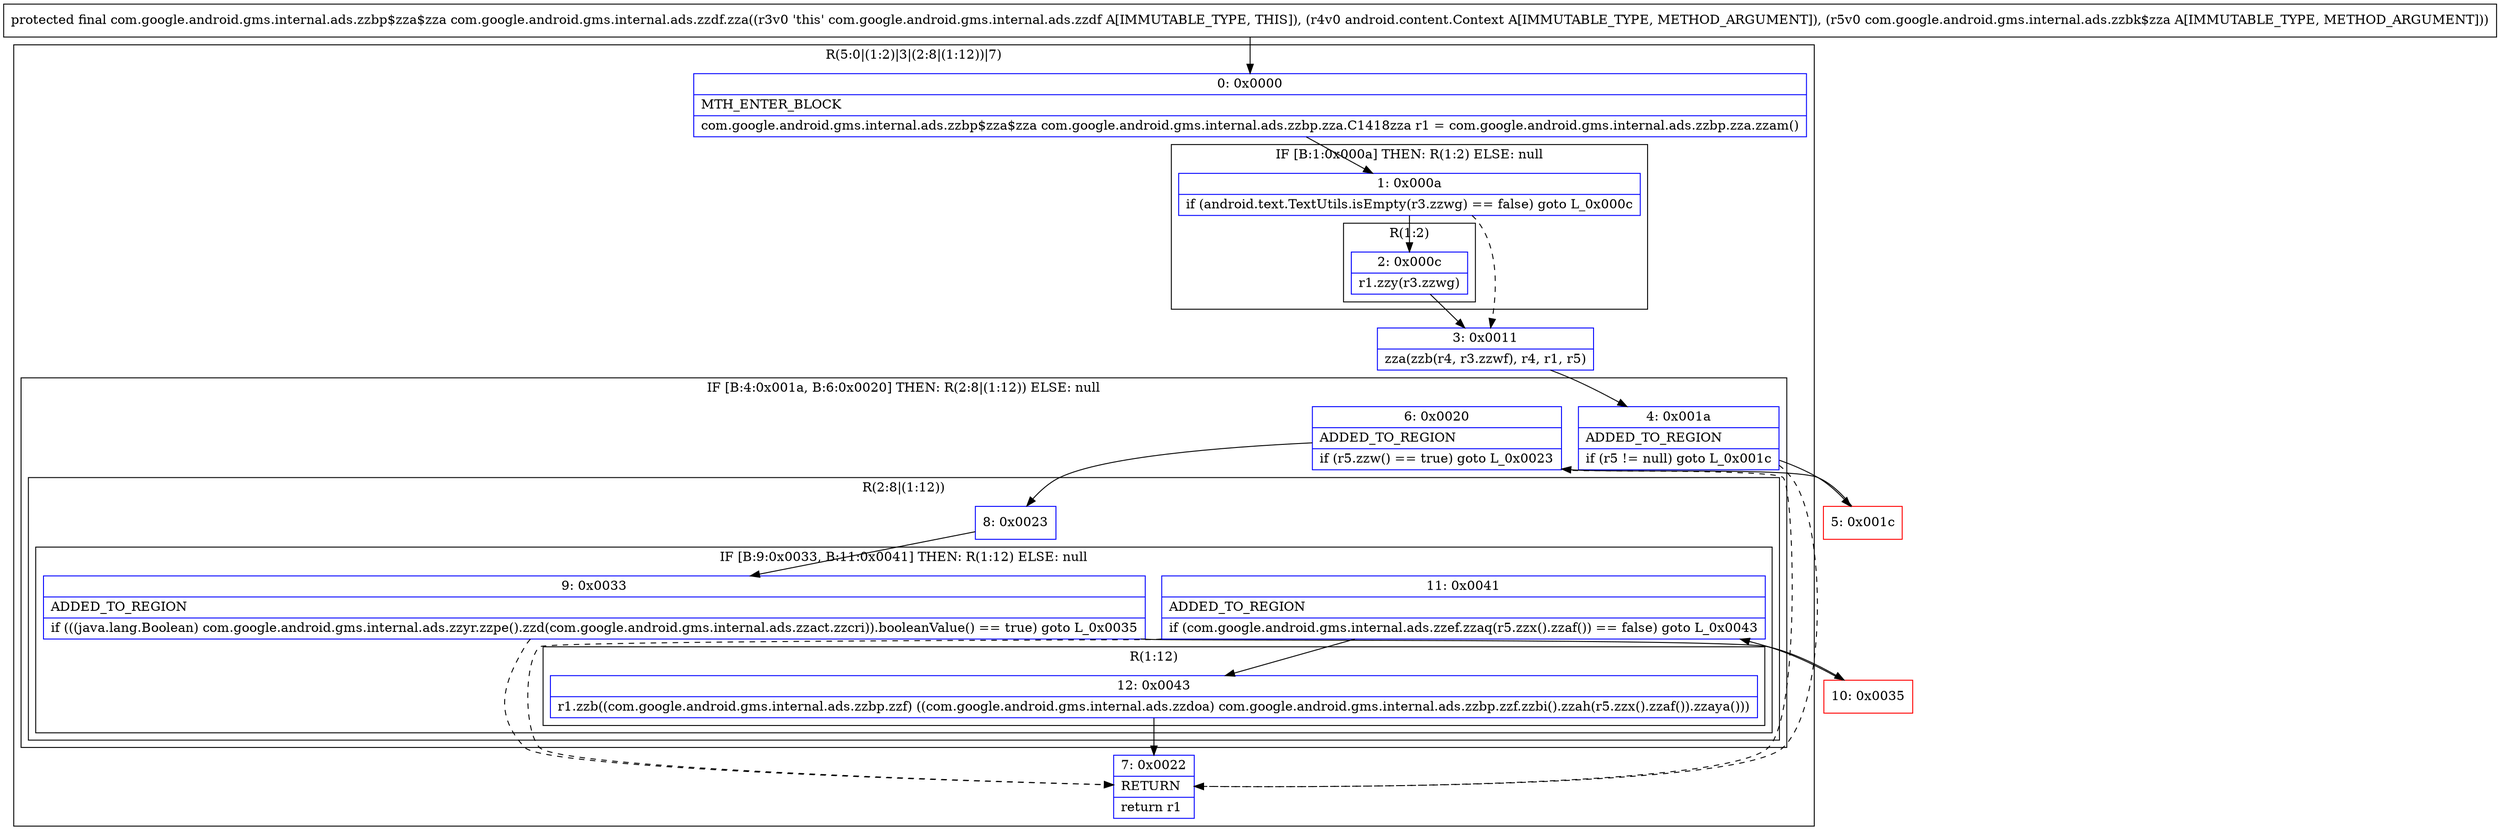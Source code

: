 digraph "CFG forcom.google.android.gms.internal.ads.zzdf.zza(Landroid\/content\/Context;Lcom\/google\/android\/gms\/internal\/ads\/zzbk$zza;)Lcom\/google\/android\/gms\/internal\/ads\/zzbp$zza$zza;" {
subgraph cluster_Region_1460604500 {
label = "R(5:0|(1:2)|3|(2:8|(1:12))|7)";
node [shape=record,color=blue];
Node_0 [shape=record,label="{0\:\ 0x0000|MTH_ENTER_BLOCK\l|com.google.android.gms.internal.ads.zzbp$zza$zza com.google.android.gms.internal.ads.zzbp.zza.C1418zza r1 = com.google.android.gms.internal.ads.zzbp.zza.zzam()\l}"];
subgraph cluster_IfRegion_1480291492 {
label = "IF [B:1:0x000a] THEN: R(1:2) ELSE: null";
node [shape=record,color=blue];
Node_1 [shape=record,label="{1\:\ 0x000a|if (android.text.TextUtils.isEmpty(r3.zzwg) == false) goto L_0x000c\l}"];
subgraph cluster_Region_854803314 {
label = "R(1:2)";
node [shape=record,color=blue];
Node_2 [shape=record,label="{2\:\ 0x000c|r1.zzy(r3.zzwg)\l}"];
}
}
Node_3 [shape=record,label="{3\:\ 0x0011|zza(zzb(r4, r3.zzwf), r4, r1, r5)\l}"];
subgraph cluster_IfRegion_1722262674 {
label = "IF [B:4:0x001a, B:6:0x0020] THEN: R(2:8|(1:12)) ELSE: null";
node [shape=record,color=blue];
Node_4 [shape=record,label="{4\:\ 0x001a|ADDED_TO_REGION\l|if (r5 != null) goto L_0x001c\l}"];
Node_6 [shape=record,label="{6\:\ 0x0020|ADDED_TO_REGION\l|if (r5.zzw() == true) goto L_0x0023\l}"];
subgraph cluster_Region_845435815 {
label = "R(2:8|(1:12))";
node [shape=record,color=blue];
Node_8 [shape=record,label="{8\:\ 0x0023}"];
subgraph cluster_IfRegion_1997029180 {
label = "IF [B:9:0x0033, B:11:0x0041] THEN: R(1:12) ELSE: null";
node [shape=record,color=blue];
Node_9 [shape=record,label="{9\:\ 0x0033|ADDED_TO_REGION\l|if (((java.lang.Boolean) com.google.android.gms.internal.ads.zzyr.zzpe().zzd(com.google.android.gms.internal.ads.zzact.zzcri)).booleanValue() == true) goto L_0x0035\l}"];
Node_11 [shape=record,label="{11\:\ 0x0041|ADDED_TO_REGION\l|if (com.google.android.gms.internal.ads.zzef.zzaq(r5.zzx().zzaf()) == false) goto L_0x0043\l}"];
subgraph cluster_Region_979603353 {
label = "R(1:12)";
node [shape=record,color=blue];
Node_12 [shape=record,label="{12\:\ 0x0043|r1.zzb((com.google.android.gms.internal.ads.zzbp.zzf) ((com.google.android.gms.internal.ads.zzdoa) com.google.android.gms.internal.ads.zzbp.zzf.zzbi().zzah(r5.zzx().zzaf()).zzaya()))\l}"];
}
}
}
}
Node_7 [shape=record,label="{7\:\ 0x0022|RETURN\l|return r1\l}"];
}
Node_5 [shape=record,color=red,label="{5\:\ 0x001c}"];
Node_10 [shape=record,color=red,label="{10\:\ 0x0035}"];
MethodNode[shape=record,label="{protected final com.google.android.gms.internal.ads.zzbp$zza$zza com.google.android.gms.internal.ads.zzdf.zza((r3v0 'this' com.google.android.gms.internal.ads.zzdf A[IMMUTABLE_TYPE, THIS]), (r4v0 android.content.Context A[IMMUTABLE_TYPE, METHOD_ARGUMENT]), (r5v0 com.google.android.gms.internal.ads.zzbk$zza A[IMMUTABLE_TYPE, METHOD_ARGUMENT])) }"];
MethodNode -> Node_0;
Node_0 -> Node_1;
Node_1 -> Node_2;
Node_1 -> Node_3[style=dashed];
Node_2 -> Node_3;
Node_3 -> Node_4;
Node_4 -> Node_5;
Node_4 -> Node_7[style=dashed];
Node_6 -> Node_7[style=dashed];
Node_6 -> Node_8;
Node_8 -> Node_9;
Node_9 -> Node_7[style=dashed];
Node_9 -> Node_10;
Node_11 -> Node_7[style=dashed];
Node_11 -> Node_12;
Node_12 -> Node_7;
Node_5 -> Node_6;
Node_10 -> Node_11;
}

